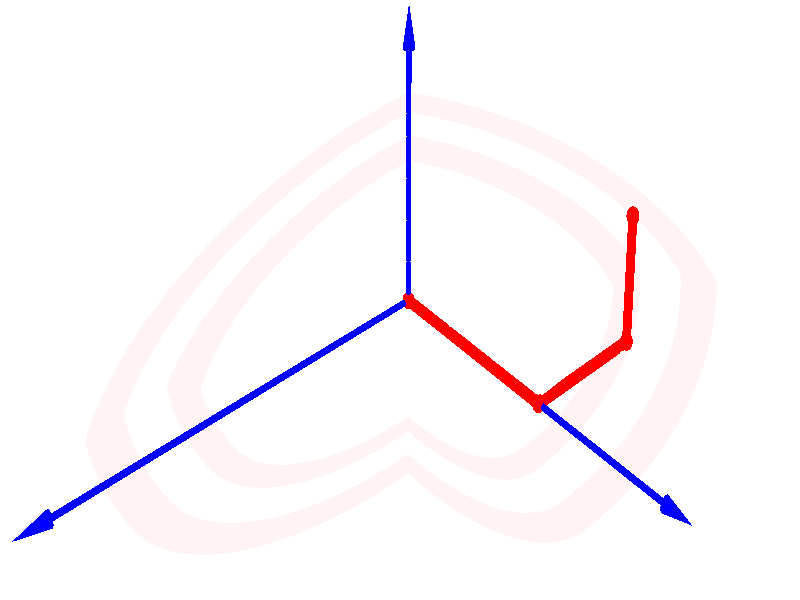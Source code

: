 #include "textures.inc"
#include "colors.inc"

camera {
	location <1.7, 1.2,-1.5>
	look_at <-0.01, 0, -0.01>
	right 16/9 * x * 0.29
	up y * 0.26
}

light_source {
        <5, 8, -7> color White
        area_light <0, 2,-1.4>, <-1.4, 2, 0>, 5, 5
}
light_source { <-5, 0.5,-3> color <0.5,0.5,0.5> }

sky_sphere {
	pigment {
		color <1, 1, 1>
	}
}

sphere {
	<0, 0,0>, 0.05
	scale <2, 1, 2.5>
	clipped_by {
		box { <0,-1,0>, <1,1,-1> inverse }
	}
	pigment {
		color <1.0, 1.0, 1.0>
	}
}

sphere {
	<0, 0,0>, 0.1
	scale <2, 1, 2.5>
	clipped_by {
		box { <0,-1,0>, <1,1,-1> inverse }
	}
	pigment {
		color <1.0, 1.0, 1.0>
	}
}

sphere {
	<0, 0,0>, 0.15
	scale <2, 1, 2.5>
	clipped_by {
		box { <0,-1,0>, <1,1,-1> inverse }
	}
	pigment {
		color <1.0, 1.0, 1.0>
	}
}

sphere {
	<0,0,0>, 0.17
	scale <2, 1, 2.5>
	clipped_by {
		box { <0,-1,0>, <1,1,-1> inverse }
		prism {
			linear_spline
			0, 1, 4,
			<0,0>,<0,-1>,<1,-1>,<1,0.6666>
			inverse
		}
	}
	pigment {
		color <1.0, 0.9, 0.9>
	}
}

sphere {
	<0,0,0>, 0.2
	scale <2, 1, 2.5>
	clipped_by {
		box { <0,-1,0>, <1,1,-1> inverse }
		prism {
			linear_spline
			0, 1, 4,
			<0,0>,<0,-1>,<1,-1>,<1,0.6666>
			inverse
		}
	}
	pigment {
		color <1.0, 1.0, 1.0>
	}
}

sphere {
	<0,0,0>, 0.22672
	scale <2, 1, 2.5>
	clipped_by {
		box { <0,-1,0>, <1,1,-1> inverse }
		prism {
			linear_spline
			0, 1, 4,
			<0,0>,<0,-1>,<1,-1>,<1,0.6666>
			inverse
		}
	}
	pigment {
		color <1.0, 0.9, 0.9>
	}
}

sphere {
	<0,0,0>, 0.25
	scale <2, 1, 2.5>
	clipped_by {
		box { <0,-1,0>, <1,1,-1> inverse }
		prism {
			linear_spline
			0, 1, 4,
			<0,0>,<0,-1>,<1,-1>,<1,0.6666>
			inverse
		}
	}
	pigment {
		color <1.0, 1.0, 1.0>
	}
}

sphere {
	<0, 0, 0>, 0.01
	pigment {
		color <1, 0, 0>
	}
}

cylinder {
	<0,0,0>, <0.3, 0,0>, 0.007
	pigment {
		color <1, 0, 0>
	}
}

sphere {
	<0.3, 0, 0>, 0.01
	pigment {
		color <1, 0, 0>
	}
}

cylinder {
	<0.3,0,0>, <0.3, 0,0.2>, 0.007
	pigment {
		color <1, 0, 0>
	}
}

sphere {
	<0.3, 0, 0.2>, 0.01
	pigment {
		color <1, 0, 0>
	}
}

cylinder {
	<0.3,0.15,0.2>, <0.3, 0,0.2>, 0.007
	pigment {
		color <1, 0, 0>
	}
}

sphere {
	<0.3, 0.15,0.2>, 0.01
	pigment {
		color <1, 0, 0>
	}
}

cylinder {
	<0,0,0>, <0.55,0,0>, 0.004
	pigment {
		color <0,0,1>
	}
}

cone {
	<0.55,0,0>, 0.01, <0.60,0,0>, 0
	pigment {
		color <0,0,1>
	}
}

cylinder {
	<0,0,0>, <0,0.3,0>,0.004
	pigment {
		color <0,0,1>
	}
}

cone {
	<0,0.3,0>, 0.01, <0,0.35,0>, 0
	pigment {
		color <0,0,1>
	}
}

cylinder {
	<0,0,0>, <0,0,-0.67>,0.004
	pigment {
		color <0,0,1>
	}
}

cone {
	<0,0,-0.67>, 0.01, <0,0,-0.73>, 0
	pigment {
		color <0,0,1>
	}
}
